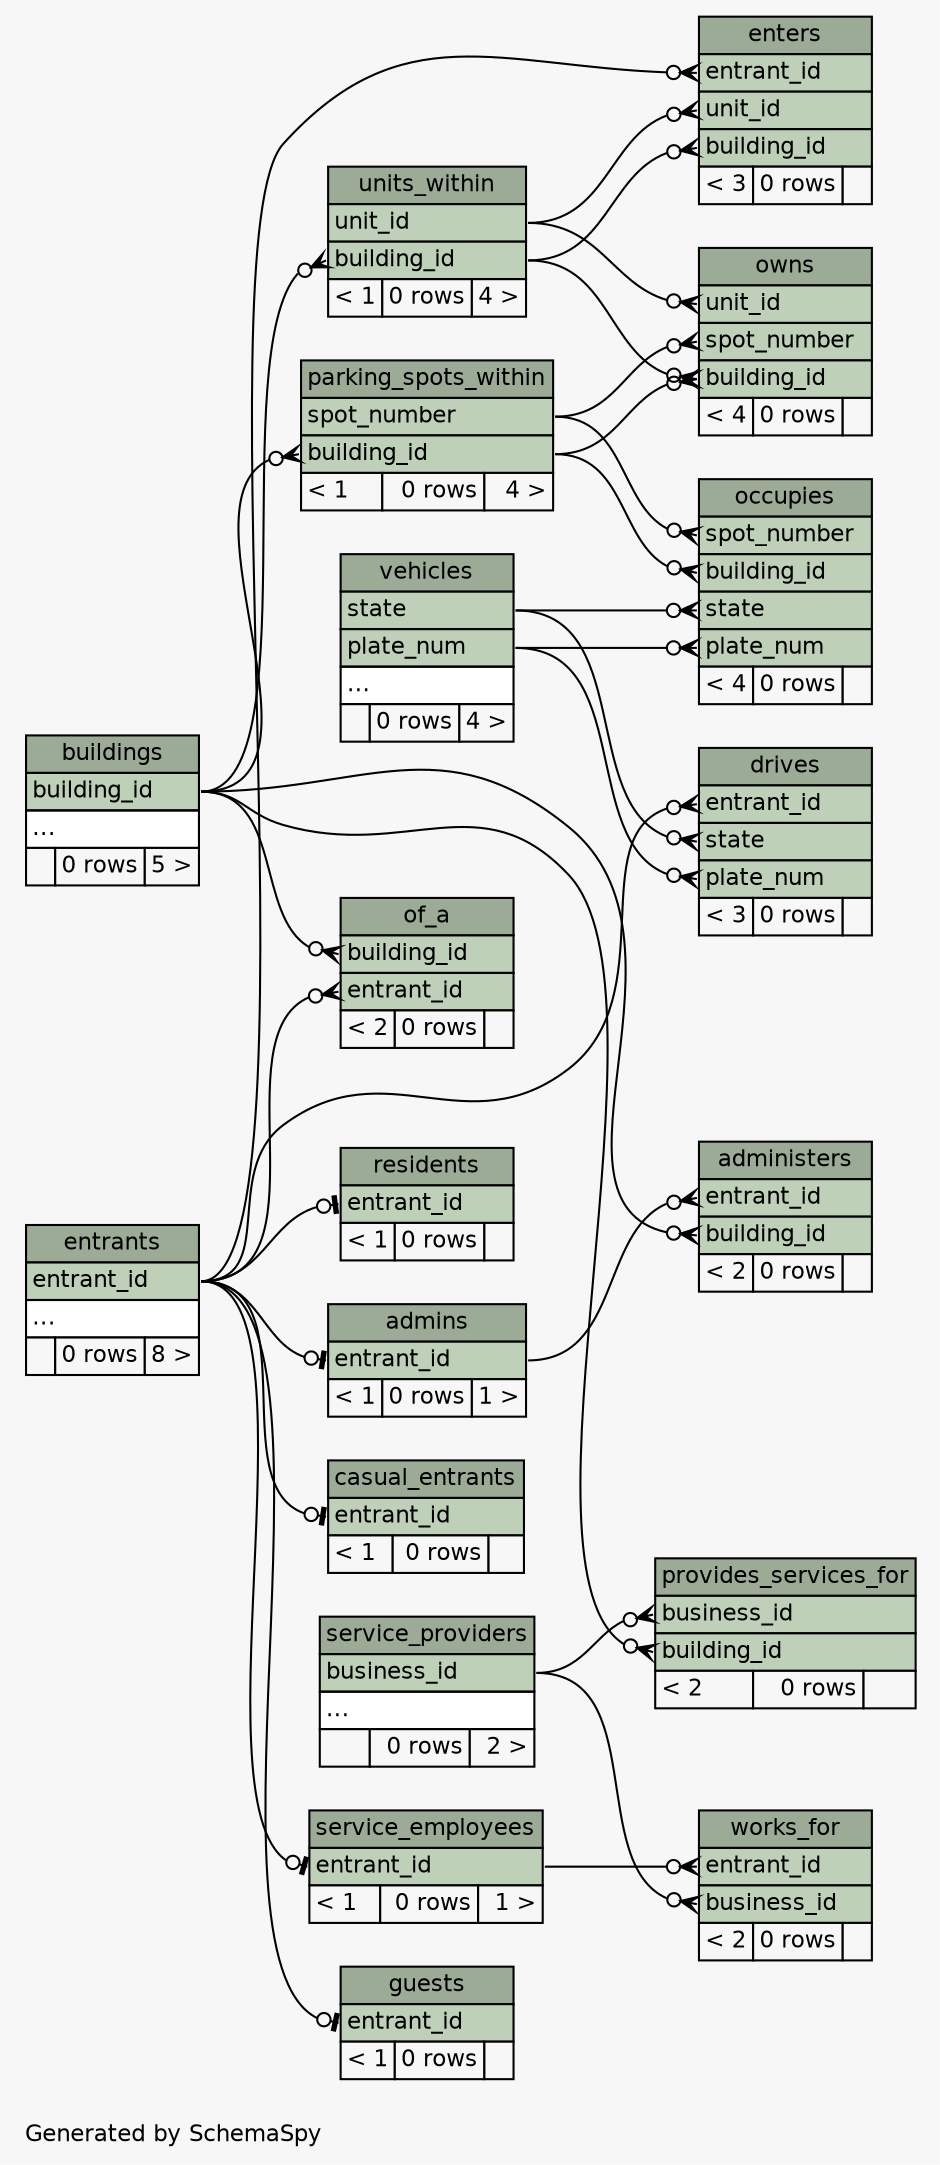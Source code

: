 // dot 2.38.0 on Mac OS X 10.11.3
// SchemaSpy rev 590
digraph "compactRelationshipsDiagram" {
  graph [
    rankdir="RL"
    bgcolor="#f7f7f7"
    label="\nGenerated by SchemaSpy"
    labeljust="l"
    nodesep="0.18"
    ranksep="0.46"
    fontname="Helvetica"
    fontsize="11"
  ];
  node [
    fontname="Helvetica"
    fontsize="11"
    shape="plaintext"
  ];
  edge [
    arrowsize="0.8"
  ];
  "administers" [
    label=<
    <TABLE BORDER="0" CELLBORDER="1" CELLSPACING="0" BGCOLOR="#ffffff">
      <TR><TD COLSPAN="3" BGCOLOR="#9bab96" ALIGN="CENTER">administers</TD></TR>
      <TR><TD PORT="entrant_id" COLSPAN="3" BGCOLOR="#bed1b8" ALIGN="LEFT">entrant_id</TD></TR>
      <TR><TD PORT="building_id" COLSPAN="3" BGCOLOR="#bed1b8" ALIGN="LEFT">building_id</TD></TR>
      <TR><TD ALIGN="LEFT" BGCOLOR="#f7f7f7">&lt; 2</TD><TD ALIGN="RIGHT" BGCOLOR="#f7f7f7">0 rows</TD><TD ALIGN="RIGHT" BGCOLOR="#f7f7f7">  </TD></TR>
    </TABLE>>
    URL="tables/administers.html"
    tooltip="administers"
  ];
  "admins" [
    label=<
    <TABLE BORDER="0" CELLBORDER="1" CELLSPACING="0" BGCOLOR="#ffffff">
      <TR><TD COLSPAN="3" BGCOLOR="#9bab96" ALIGN="CENTER">admins</TD></TR>
      <TR><TD PORT="entrant_id" COLSPAN="3" BGCOLOR="#bed1b8" ALIGN="LEFT">entrant_id</TD></TR>
      <TR><TD ALIGN="LEFT" BGCOLOR="#f7f7f7">&lt; 1</TD><TD ALIGN="RIGHT" BGCOLOR="#f7f7f7">0 rows</TD><TD ALIGN="RIGHT" BGCOLOR="#f7f7f7">1 &gt;</TD></TR>
    </TABLE>>
    URL="tables/admins.html"
    tooltip="admins"
  ];
  "buildings" [
    label=<
    <TABLE BORDER="0" CELLBORDER="1" CELLSPACING="0" BGCOLOR="#ffffff">
      <TR><TD COLSPAN="3" BGCOLOR="#9bab96" ALIGN="CENTER">buildings</TD></TR>
      <TR><TD PORT="building_id" COLSPAN="3" BGCOLOR="#bed1b8" ALIGN="LEFT">building_id</TD></TR>
      <TR><TD PORT="elipses" COLSPAN="3" ALIGN="LEFT">...</TD></TR>
      <TR><TD ALIGN="LEFT" BGCOLOR="#f7f7f7">  </TD><TD ALIGN="RIGHT" BGCOLOR="#f7f7f7">0 rows</TD><TD ALIGN="RIGHT" BGCOLOR="#f7f7f7">5 &gt;</TD></TR>
    </TABLE>>
    URL="tables/buildings.html"
    tooltip="buildings"
  ];
  "casual_entrants" [
    label=<
    <TABLE BORDER="0" CELLBORDER="1" CELLSPACING="0" BGCOLOR="#ffffff">
      <TR><TD COLSPAN="3" BGCOLOR="#9bab96" ALIGN="CENTER">casual_entrants</TD></TR>
      <TR><TD PORT="entrant_id" COLSPAN="3" BGCOLOR="#bed1b8" ALIGN="LEFT">entrant_id</TD></TR>
      <TR><TD ALIGN="LEFT" BGCOLOR="#f7f7f7">&lt; 1</TD><TD ALIGN="RIGHT" BGCOLOR="#f7f7f7">0 rows</TD><TD ALIGN="RIGHT" BGCOLOR="#f7f7f7">  </TD></TR>
    </TABLE>>
    URL="tables/casual_entrants.html"
    tooltip="casual_entrants"
  ];
  "drives" [
    label=<
    <TABLE BORDER="0" CELLBORDER="1" CELLSPACING="0" BGCOLOR="#ffffff">
      <TR><TD COLSPAN="3" BGCOLOR="#9bab96" ALIGN="CENTER">drives</TD></TR>
      <TR><TD PORT="entrant_id" COLSPAN="3" BGCOLOR="#bed1b8" ALIGN="LEFT">entrant_id</TD></TR>
      <TR><TD PORT="state" COLSPAN="3" BGCOLOR="#bed1b8" ALIGN="LEFT">state</TD></TR>
      <TR><TD PORT="plate_num" COLSPAN="3" BGCOLOR="#bed1b8" ALIGN="LEFT">plate_num</TD></TR>
      <TR><TD ALIGN="LEFT" BGCOLOR="#f7f7f7">&lt; 3</TD><TD ALIGN="RIGHT" BGCOLOR="#f7f7f7">0 rows</TD><TD ALIGN="RIGHT" BGCOLOR="#f7f7f7">  </TD></TR>
    </TABLE>>
    URL="tables/drives.html"
    tooltip="drives"
  ];
  "enters" [
    label=<
    <TABLE BORDER="0" CELLBORDER="1" CELLSPACING="0" BGCOLOR="#ffffff">
      <TR><TD COLSPAN="3" BGCOLOR="#9bab96" ALIGN="CENTER">enters</TD></TR>
      <TR><TD PORT="entrant_id" COLSPAN="3" BGCOLOR="#bed1b8" ALIGN="LEFT">entrant_id</TD></TR>
      <TR><TD PORT="unit_id" COLSPAN="3" BGCOLOR="#bed1b8" ALIGN="LEFT">unit_id</TD></TR>
      <TR><TD PORT="building_id" COLSPAN="3" BGCOLOR="#bed1b8" ALIGN="LEFT">building_id</TD></TR>
      <TR><TD ALIGN="LEFT" BGCOLOR="#f7f7f7">&lt; 3</TD><TD ALIGN="RIGHT" BGCOLOR="#f7f7f7">0 rows</TD><TD ALIGN="RIGHT" BGCOLOR="#f7f7f7">  </TD></TR>
    </TABLE>>
    URL="tables/enters.html"
    tooltip="enters"
  ];
  "entrants" [
    label=<
    <TABLE BORDER="0" CELLBORDER="1" CELLSPACING="0" BGCOLOR="#ffffff">
      <TR><TD COLSPAN="3" BGCOLOR="#9bab96" ALIGN="CENTER">entrants</TD></TR>
      <TR><TD PORT="entrant_id" COLSPAN="3" BGCOLOR="#bed1b8" ALIGN="LEFT">entrant_id</TD></TR>
      <TR><TD PORT="elipses" COLSPAN="3" ALIGN="LEFT">...</TD></TR>
      <TR><TD ALIGN="LEFT" BGCOLOR="#f7f7f7">  </TD><TD ALIGN="RIGHT" BGCOLOR="#f7f7f7">0 rows</TD><TD ALIGN="RIGHT" BGCOLOR="#f7f7f7">8 &gt;</TD></TR>
    </TABLE>>
    URL="tables/entrants.html"
    tooltip="entrants"
  ];
  "guests" [
    label=<
    <TABLE BORDER="0" CELLBORDER="1" CELLSPACING="0" BGCOLOR="#ffffff">
      <TR><TD COLSPAN="3" BGCOLOR="#9bab96" ALIGN="CENTER">guests</TD></TR>
      <TR><TD PORT="entrant_id" COLSPAN="3" BGCOLOR="#bed1b8" ALIGN="LEFT">entrant_id</TD></TR>
      <TR><TD ALIGN="LEFT" BGCOLOR="#f7f7f7">&lt; 1</TD><TD ALIGN="RIGHT" BGCOLOR="#f7f7f7">0 rows</TD><TD ALIGN="RIGHT" BGCOLOR="#f7f7f7">  </TD></TR>
    </TABLE>>
    URL="tables/guests.html"
    tooltip="guests"
  ];
  "occupies" [
    label=<
    <TABLE BORDER="0" CELLBORDER="1" CELLSPACING="0" BGCOLOR="#ffffff">
      <TR><TD COLSPAN="3" BGCOLOR="#9bab96" ALIGN="CENTER">occupies</TD></TR>
      <TR><TD PORT="spot_number" COLSPAN="3" BGCOLOR="#bed1b8" ALIGN="LEFT">spot_number</TD></TR>
      <TR><TD PORT="building_id" COLSPAN="3" BGCOLOR="#bed1b8" ALIGN="LEFT">building_id</TD></TR>
      <TR><TD PORT="state" COLSPAN="3" BGCOLOR="#bed1b8" ALIGN="LEFT">state</TD></TR>
      <TR><TD PORT="plate_num" COLSPAN="3" BGCOLOR="#bed1b8" ALIGN="LEFT">plate_num</TD></TR>
      <TR><TD ALIGN="LEFT" BGCOLOR="#f7f7f7">&lt; 4</TD><TD ALIGN="RIGHT" BGCOLOR="#f7f7f7">0 rows</TD><TD ALIGN="RIGHT" BGCOLOR="#f7f7f7">  </TD></TR>
    </TABLE>>
    URL="tables/occupies.html"
    tooltip="occupies"
  ];
  "of_a" [
    label=<
    <TABLE BORDER="0" CELLBORDER="1" CELLSPACING="0" BGCOLOR="#ffffff">
      <TR><TD COLSPAN="3" BGCOLOR="#9bab96" ALIGN="CENTER">of_a</TD></TR>
      <TR><TD PORT="building_id" COLSPAN="3" BGCOLOR="#bed1b8" ALIGN="LEFT">building_id</TD></TR>
      <TR><TD PORT="entrant_id" COLSPAN="3" BGCOLOR="#bed1b8" ALIGN="LEFT">entrant_id</TD></TR>
      <TR><TD ALIGN="LEFT" BGCOLOR="#f7f7f7">&lt; 2</TD><TD ALIGN="RIGHT" BGCOLOR="#f7f7f7">0 rows</TD><TD ALIGN="RIGHT" BGCOLOR="#f7f7f7">  </TD></TR>
    </TABLE>>
    URL="tables/of_a.html"
    tooltip="of_a"
  ];
  "owns" [
    label=<
    <TABLE BORDER="0" CELLBORDER="1" CELLSPACING="0" BGCOLOR="#ffffff">
      <TR><TD COLSPAN="3" BGCOLOR="#9bab96" ALIGN="CENTER">owns</TD></TR>
      <TR><TD PORT="unit_id" COLSPAN="3" BGCOLOR="#bed1b8" ALIGN="LEFT">unit_id</TD></TR>
      <TR><TD PORT="spot_number" COLSPAN="3" BGCOLOR="#bed1b8" ALIGN="LEFT">spot_number</TD></TR>
      <TR><TD PORT="building_id" COLSPAN="3" BGCOLOR="#bed1b8" ALIGN="LEFT">building_id</TD></TR>
      <TR><TD ALIGN="LEFT" BGCOLOR="#f7f7f7">&lt; 4</TD><TD ALIGN="RIGHT" BGCOLOR="#f7f7f7">0 rows</TD><TD ALIGN="RIGHT" BGCOLOR="#f7f7f7">  </TD></TR>
    </TABLE>>
    URL="tables/owns.html"
    tooltip="owns"
  ];
  "parking_spots_within" [
    label=<
    <TABLE BORDER="0" CELLBORDER="1" CELLSPACING="0" BGCOLOR="#ffffff">
      <TR><TD COLSPAN="3" BGCOLOR="#9bab96" ALIGN="CENTER">parking_spots_within</TD></TR>
      <TR><TD PORT="spot_number" COLSPAN="3" BGCOLOR="#bed1b8" ALIGN="LEFT">spot_number</TD></TR>
      <TR><TD PORT="building_id" COLSPAN="3" BGCOLOR="#bed1b8" ALIGN="LEFT">building_id</TD></TR>
      <TR><TD ALIGN="LEFT" BGCOLOR="#f7f7f7">&lt; 1</TD><TD ALIGN="RIGHT" BGCOLOR="#f7f7f7">0 rows</TD><TD ALIGN="RIGHT" BGCOLOR="#f7f7f7">4 &gt;</TD></TR>
    </TABLE>>
    URL="tables/parking_spots_within.html"
    tooltip="parking_spots_within"
  ];
  "provides_services_for" [
    label=<
    <TABLE BORDER="0" CELLBORDER="1" CELLSPACING="0" BGCOLOR="#ffffff">
      <TR><TD COLSPAN="3" BGCOLOR="#9bab96" ALIGN="CENTER">provides_services_for</TD></TR>
      <TR><TD PORT="business_id" COLSPAN="3" BGCOLOR="#bed1b8" ALIGN="LEFT">business_id</TD></TR>
      <TR><TD PORT="building_id" COLSPAN="3" BGCOLOR="#bed1b8" ALIGN="LEFT">building_id</TD></TR>
      <TR><TD ALIGN="LEFT" BGCOLOR="#f7f7f7">&lt; 2</TD><TD ALIGN="RIGHT" BGCOLOR="#f7f7f7">0 rows</TD><TD ALIGN="RIGHT" BGCOLOR="#f7f7f7">  </TD></TR>
    </TABLE>>
    URL="tables/provides_services_for.html"
    tooltip="provides_services_for"
  ];
  "residents" [
    label=<
    <TABLE BORDER="0" CELLBORDER="1" CELLSPACING="0" BGCOLOR="#ffffff">
      <TR><TD COLSPAN="3" BGCOLOR="#9bab96" ALIGN="CENTER">residents</TD></TR>
      <TR><TD PORT="entrant_id" COLSPAN="3" BGCOLOR="#bed1b8" ALIGN="LEFT">entrant_id</TD></TR>
      <TR><TD ALIGN="LEFT" BGCOLOR="#f7f7f7">&lt; 1</TD><TD ALIGN="RIGHT" BGCOLOR="#f7f7f7">0 rows</TD><TD ALIGN="RIGHT" BGCOLOR="#f7f7f7">  </TD></TR>
    </TABLE>>
    URL="tables/residents.html"
    tooltip="residents"
  ];
  "service_employees" [
    label=<
    <TABLE BORDER="0" CELLBORDER="1" CELLSPACING="0" BGCOLOR="#ffffff">
      <TR><TD COLSPAN="3" BGCOLOR="#9bab96" ALIGN="CENTER">service_employees</TD></TR>
      <TR><TD PORT="entrant_id" COLSPAN="3" BGCOLOR="#bed1b8" ALIGN="LEFT">entrant_id</TD></TR>
      <TR><TD ALIGN="LEFT" BGCOLOR="#f7f7f7">&lt; 1</TD><TD ALIGN="RIGHT" BGCOLOR="#f7f7f7">0 rows</TD><TD ALIGN="RIGHT" BGCOLOR="#f7f7f7">1 &gt;</TD></TR>
    </TABLE>>
    URL="tables/service_employees.html"
    tooltip="service_employees"
  ];
  "service_providers" [
    label=<
    <TABLE BORDER="0" CELLBORDER="1" CELLSPACING="0" BGCOLOR="#ffffff">
      <TR><TD COLSPAN="3" BGCOLOR="#9bab96" ALIGN="CENTER">service_providers</TD></TR>
      <TR><TD PORT="business_id" COLSPAN="3" BGCOLOR="#bed1b8" ALIGN="LEFT">business_id</TD></TR>
      <TR><TD PORT="elipses" COLSPAN="3" ALIGN="LEFT">...</TD></TR>
      <TR><TD ALIGN="LEFT" BGCOLOR="#f7f7f7">  </TD><TD ALIGN="RIGHT" BGCOLOR="#f7f7f7">0 rows</TD><TD ALIGN="RIGHT" BGCOLOR="#f7f7f7">2 &gt;</TD></TR>
    </TABLE>>
    URL="tables/service_providers.html"
    tooltip="service_providers"
  ];
  "units_within" [
    label=<
    <TABLE BORDER="0" CELLBORDER="1" CELLSPACING="0" BGCOLOR="#ffffff">
      <TR><TD COLSPAN="3" BGCOLOR="#9bab96" ALIGN="CENTER">units_within</TD></TR>
      <TR><TD PORT="unit_id" COLSPAN="3" BGCOLOR="#bed1b8" ALIGN="LEFT">unit_id</TD></TR>
      <TR><TD PORT="building_id" COLSPAN="3" BGCOLOR="#bed1b8" ALIGN="LEFT">building_id</TD></TR>
      <TR><TD ALIGN="LEFT" BGCOLOR="#f7f7f7">&lt; 1</TD><TD ALIGN="RIGHT" BGCOLOR="#f7f7f7">0 rows</TD><TD ALIGN="RIGHT" BGCOLOR="#f7f7f7">4 &gt;</TD></TR>
    </TABLE>>
    URL="tables/units_within.html"
    tooltip="units_within"
  ];
  "vehicles" [
    label=<
    <TABLE BORDER="0" CELLBORDER="1" CELLSPACING="0" BGCOLOR="#ffffff">
      <TR><TD COLSPAN="3" BGCOLOR="#9bab96" ALIGN="CENTER">vehicles</TD></TR>
      <TR><TD PORT="state" COLSPAN="3" BGCOLOR="#bed1b8" ALIGN="LEFT">state</TD></TR>
      <TR><TD PORT="plate_num" COLSPAN="3" BGCOLOR="#bed1b8" ALIGN="LEFT">plate_num</TD></TR>
      <TR><TD PORT="elipses" COLSPAN="3" ALIGN="LEFT">...</TD></TR>
      <TR><TD ALIGN="LEFT" BGCOLOR="#f7f7f7">  </TD><TD ALIGN="RIGHT" BGCOLOR="#f7f7f7">0 rows</TD><TD ALIGN="RIGHT" BGCOLOR="#f7f7f7">4 &gt;</TD></TR>
    </TABLE>>
    URL="tables/vehicles.html"
    tooltip="vehicles"
  ];
  "works_for" [
    label=<
    <TABLE BORDER="0" CELLBORDER="1" CELLSPACING="0" BGCOLOR="#ffffff">
      <TR><TD COLSPAN="3" BGCOLOR="#9bab96" ALIGN="CENTER">works_for</TD></TR>
      <TR><TD PORT="entrant_id" COLSPAN="3" BGCOLOR="#bed1b8" ALIGN="LEFT">entrant_id</TD></TR>
      <TR><TD PORT="business_id" COLSPAN="3" BGCOLOR="#bed1b8" ALIGN="LEFT">business_id</TD></TR>
      <TR><TD ALIGN="LEFT" BGCOLOR="#f7f7f7">&lt; 2</TD><TD ALIGN="RIGHT" BGCOLOR="#f7f7f7">0 rows</TD><TD ALIGN="RIGHT" BGCOLOR="#f7f7f7">  </TD></TR>
    </TABLE>>
    URL="tables/works_for.html"
    tooltip="works_for"
  ];
  "administers":"building_id":w -> "buildings":"building_id":e [arrowhead=none dir=back arrowtail=crowodot];
  "administers":"entrant_id":w -> "admins":"entrant_id":e [arrowhead=none dir=back arrowtail=crowodot];
  "admins":"entrant_id":w -> "entrants":"entrant_id":e [arrowhead=none dir=back arrowtail=teeodot];
  "casual_entrants":"entrant_id":w -> "entrants":"entrant_id":e [arrowhead=none dir=back arrowtail=teeodot];
  "drives":"entrant_id":w -> "entrants":"entrant_id":e [arrowhead=none dir=back arrowtail=crowodot];
  "drives":"plate_num":w -> "vehicles":"plate_num":e [arrowhead=none dir=back arrowtail=crowodot];
  "drives":"state":w -> "vehicles":"state":e [arrowhead=none dir=back arrowtail=crowodot];
  "enters":"building_id":w -> "units_within":"building_id":e [arrowhead=none dir=back arrowtail=crowodot];
  "enters":"entrant_id":w -> "entrants":"entrant_id":e [arrowhead=none dir=back arrowtail=crowodot];
  "enters":"unit_id":w -> "units_within":"unit_id":e [arrowhead=none dir=back arrowtail=crowodot];
  "guests":"entrant_id":w -> "entrants":"entrant_id":e [arrowhead=none dir=back arrowtail=teeodot];
  "occupies":"building_id":w -> "parking_spots_within":"building_id":e [arrowhead=none dir=back arrowtail=crowodot];
  "occupies":"plate_num":w -> "vehicles":"plate_num":e [arrowhead=none dir=back arrowtail=crowodot];
  "occupies":"spot_number":w -> "parking_spots_within":"spot_number":e [arrowhead=none dir=back arrowtail=crowodot];
  "occupies":"state":w -> "vehicles":"state":e [arrowhead=none dir=back arrowtail=crowodot];
  "of_a":"building_id":w -> "buildings":"building_id":e [arrowhead=none dir=back arrowtail=crowodot];
  "of_a":"entrant_id":w -> "entrants":"entrant_id":e [arrowhead=none dir=back arrowtail=crowodot];
  "owns":"building_id":w -> "parking_spots_within":"building_id":e [arrowhead=none dir=back arrowtail=crowodot];
  "owns":"building_id":w -> "units_within":"building_id":e [arrowhead=none dir=back arrowtail=crowodot];
  "owns":"spot_number":w -> "parking_spots_within":"spot_number":e [arrowhead=none dir=back arrowtail=crowodot];
  "owns":"unit_id":w -> "units_within":"unit_id":e [arrowhead=none dir=back arrowtail=crowodot];
  "parking_spots_within":"building_id":w -> "buildings":"building_id":e [arrowhead=none dir=back arrowtail=crowodot];
  "provides_services_for":"building_id":w -> "buildings":"building_id":e [arrowhead=none dir=back arrowtail=crowodot];
  "provides_services_for":"business_id":w -> "service_providers":"business_id":e [arrowhead=none dir=back arrowtail=crowodot];
  "residents":"entrant_id":w -> "entrants":"entrant_id":e [arrowhead=none dir=back arrowtail=teeodot];
  "service_employees":"entrant_id":w -> "entrants":"entrant_id":e [arrowhead=none dir=back arrowtail=teeodot];
  "units_within":"building_id":w -> "buildings":"building_id":e [arrowhead=none dir=back arrowtail=crowodot];
  "works_for":"business_id":w -> "service_providers":"business_id":e [arrowhead=none dir=back arrowtail=crowodot];
  "works_for":"entrant_id":w -> "service_employees":"entrant_id":e [arrowhead=none dir=back arrowtail=crowodot];
}
